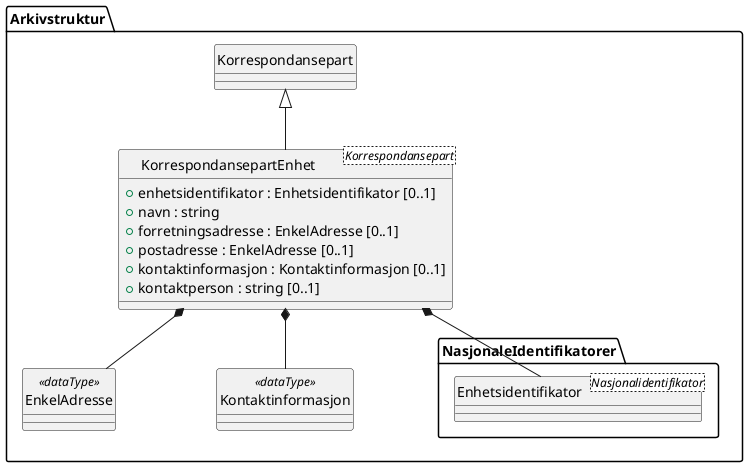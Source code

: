 @startuml
skinparam nodesep 100
hide circle
class Arkivstruktur.KorrespondansepartEnhet <Korrespondansepart> {
  +enhetsidentifikator : Enhetsidentifikator [0..1]
  +navn : string
  +forretningsadresse : EnkelAdresse [0..1]
  +postadresse : EnkelAdresse [0..1]
  +kontaktinformasjon : Kontaktinformasjon [0..1]
  +kontaktperson : string [0..1]
}
class Arkivstruktur.Korrespondansepart {
}
Arkivstruktur.Korrespondansepart <|-- Arkivstruktur.KorrespondansepartEnhet
class Arkivstruktur.NasjonaleIdentifikatorer.Enhetsidentifikator <Nasjonalidentifikator> {
}
Arkivstruktur.KorrespondansepartEnhet *-- Arkivstruktur.NasjonaleIdentifikatorer.Enhetsidentifikator
class Arkivstruktur.EnkelAdresse <<dataType>> {
}
Arkivstruktur.KorrespondansepartEnhet *-- Arkivstruktur.EnkelAdresse
class Arkivstruktur.Kontaktinformasjon <<dataType>> {
}
Arkivstruktur.KorrespondansepartEnhet *-- Arkivstruktur.Kontaktinformasjon
@enduml
